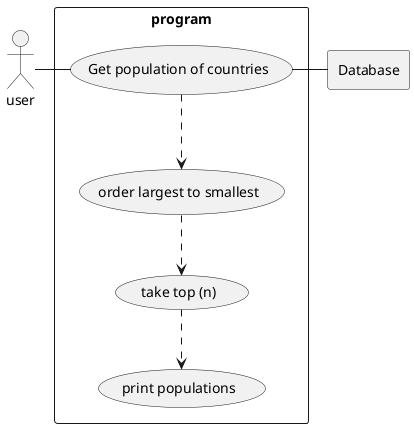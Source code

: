 @startuml

actor user as "user"

rectangle Database

rectangle "program" {
    usecase UC4 as "Get population of countries"
    usecase UCa as "order largest to smallest"
    usecase UCb as "take top (n)"
    usecase UCc as "print populations"

    user - UC4
    UC4 ..> UCa
    UCa ..> UCb
    UCb ..> UCc
    UC4 - Database
}

@enduml